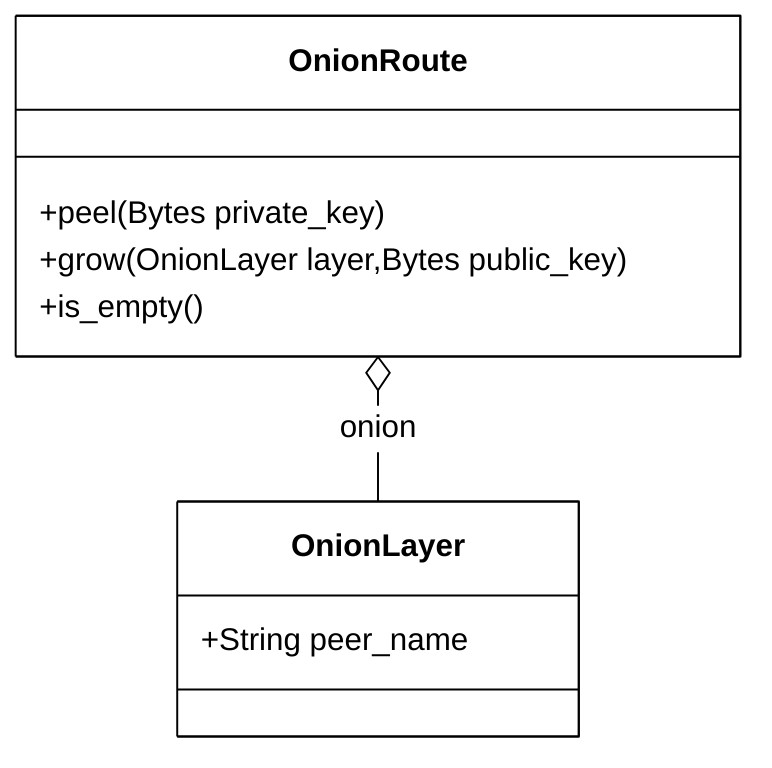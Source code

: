 %%{
  init: {
    'theme': 'base',
    'themeVariables': {
      'primaryColor': '#FFFFFF',
      'primaryTextColor': '#000',
      'primaryBorderColor': '#000',
      'lineColor': '#000',
      'secondaryColor': '#000',
      'tertiaryColor': '#000'
    }
  }
}%%
classDiagram
    class OnionLayer{       
        +String peer_name 
    }
    class OnionRoute{
        +peel(Bytes private_key)
        +grow(OnionLayer layer,Bytes public_key)
        +is_empty()
    }
    OnionRoute  o--  OnionLayer : onion